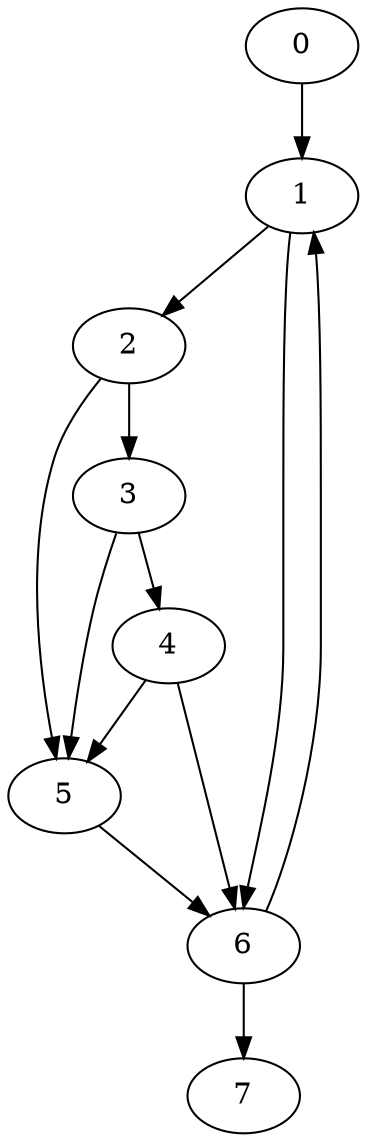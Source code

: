digraph {
	0
	1
	2
	3
	4
	5
	6
	7
	1 -> 6
	4 -> 6
	5 -> 6
	6 -> 7
	0 -> 1
	6 -> 1
	1 -> 2
	2 -> 3
	3 -> 4
	4 -> 5
	2 -> 5
	3 -> 5
}

